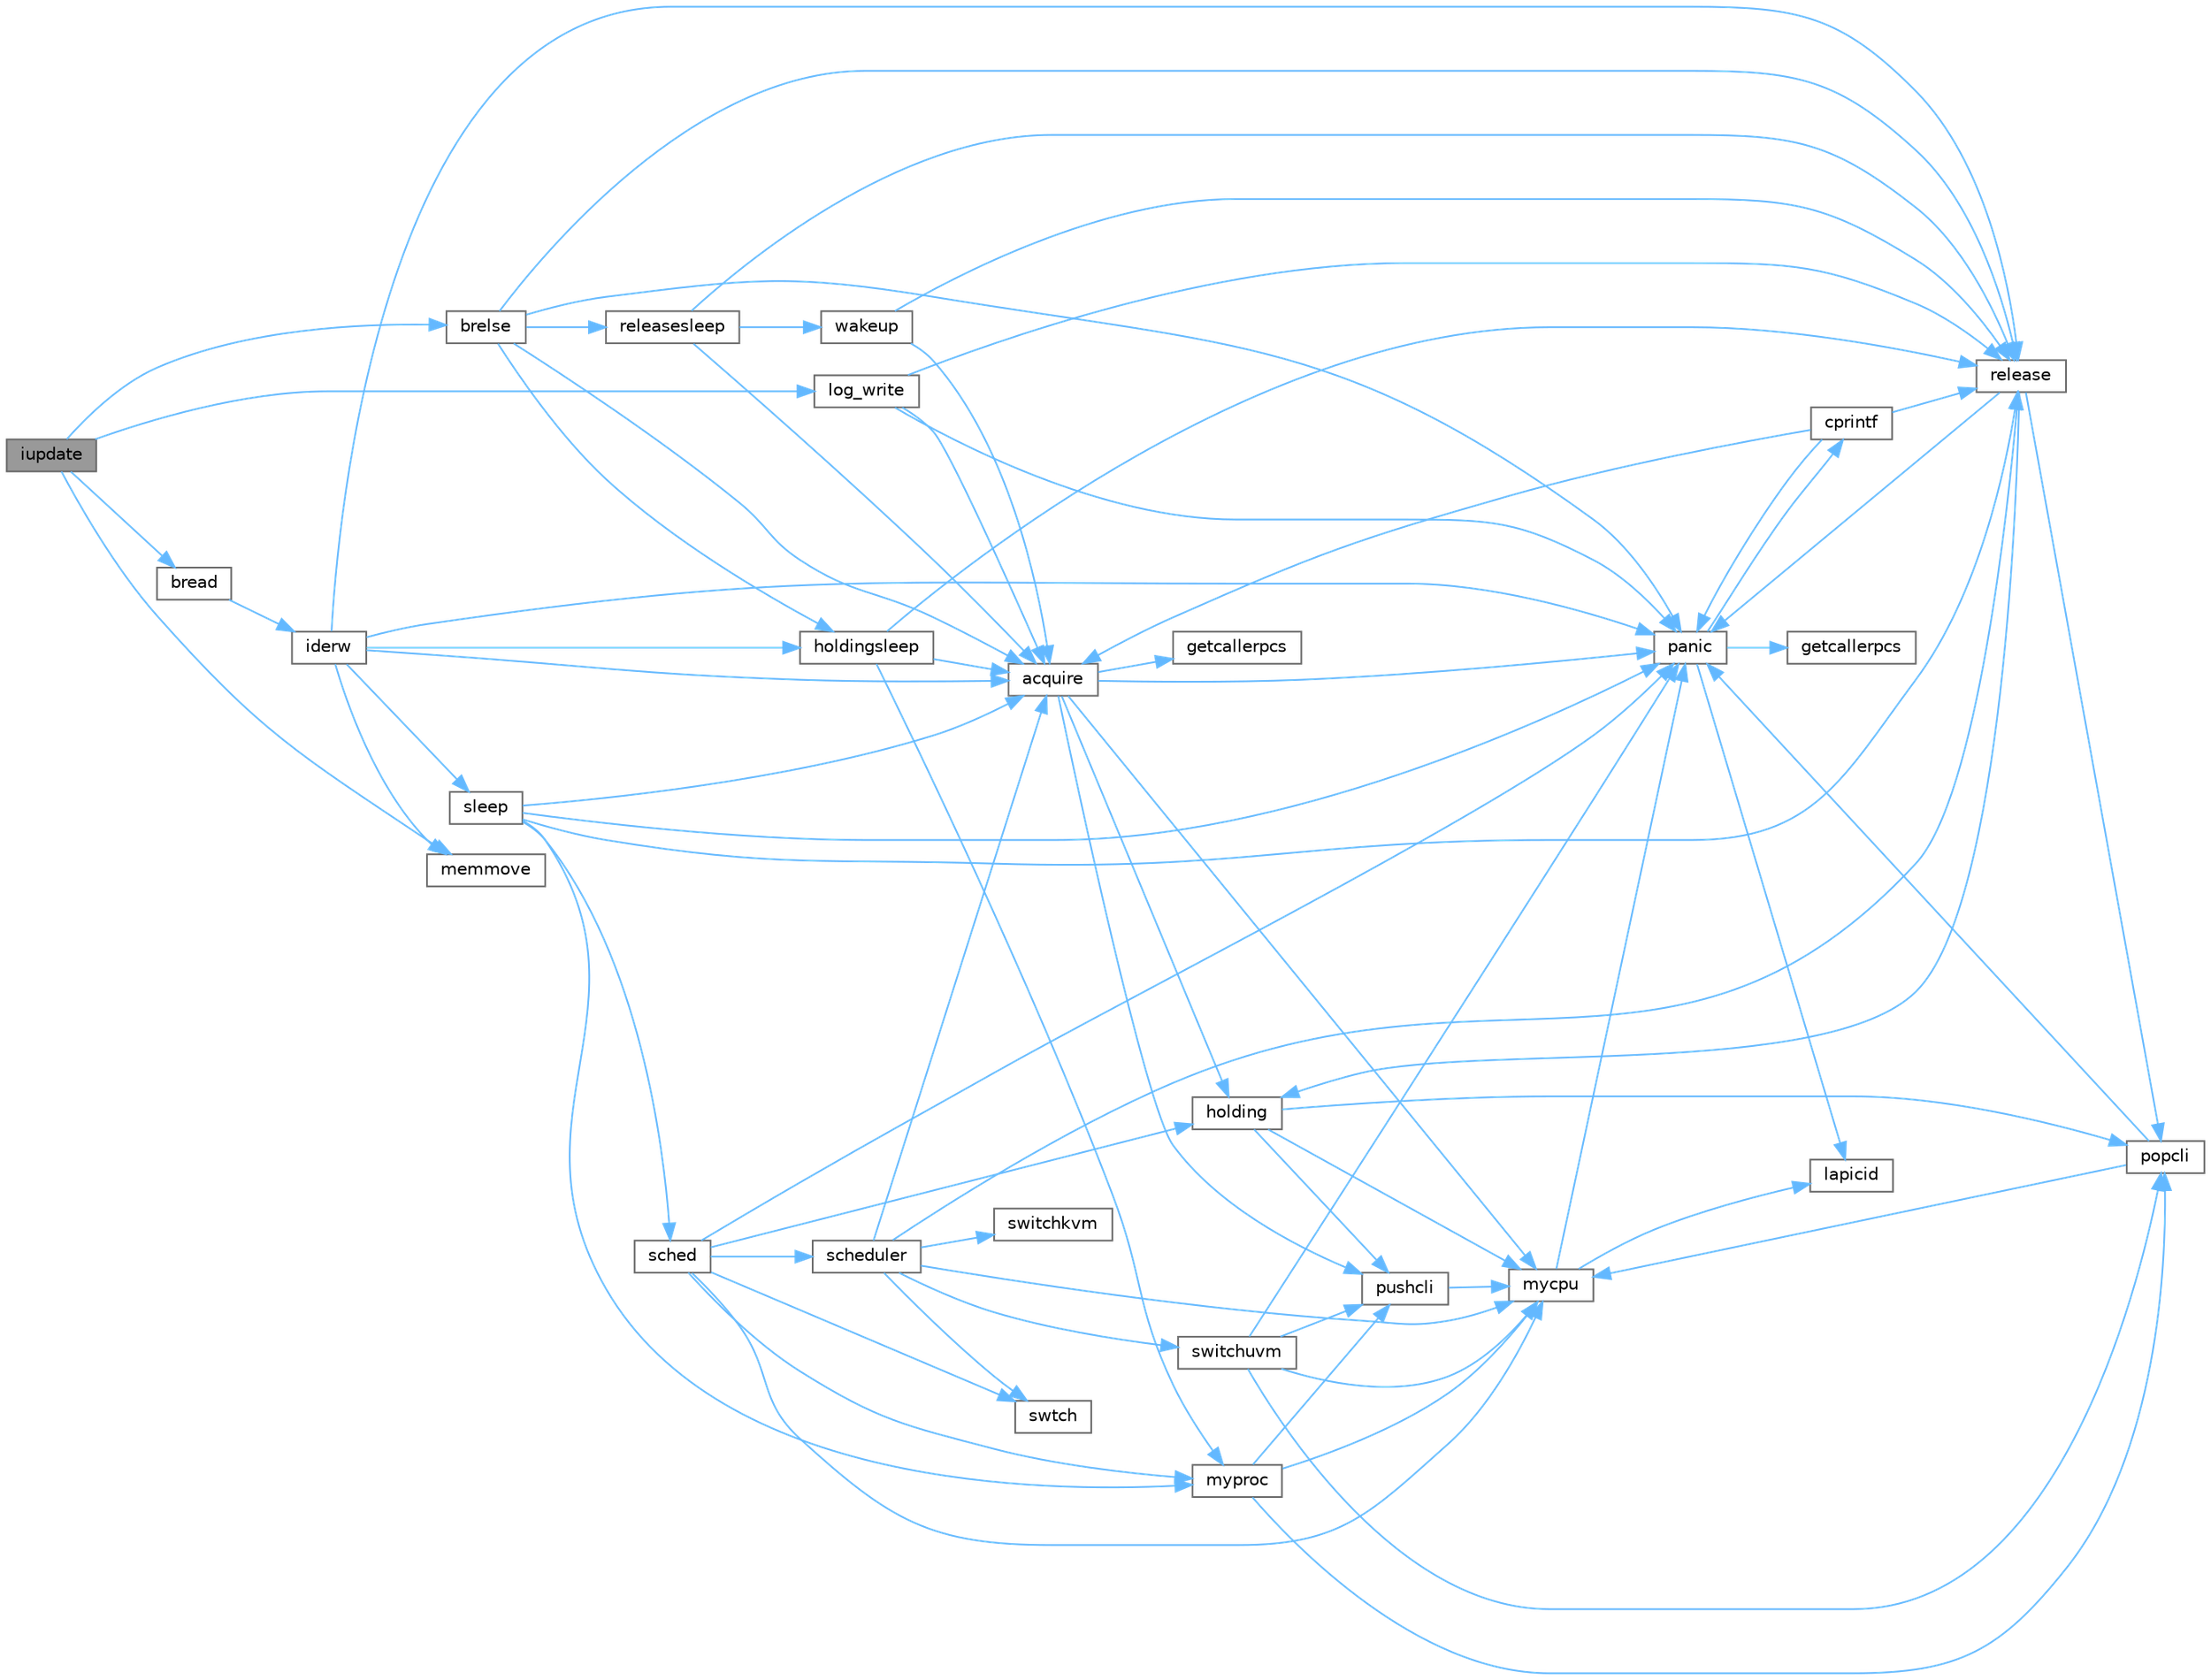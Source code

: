 digraph "iupdate"
{
 // LATEX_PDF_SIZE
  bgcolor="transparent";
  edge [fontname=Helvetica,fontsize=10,labelfontname=Helvetica,labelfontsize=10];
  node [fontname=Helvetica,fontsize=10,shape=box,height=0.2,width=0.4];
  rankdir="LR";
  Node1 [id="Node000001",label="iupdate",height=0.2,width=0.4,color="gray40", fillcolor="grey60", style="filled", fontcolor="black",tooltip=" "];
  Node1 -> Node2 [id="edge74_Node000001_Node000002",color="steelblue1",style="solid",tooltip=" "];
  Node2 [id="Node000002",label="bread",height=0.2,width=0.4,color="grey40", fillcolor="white", style="filled",URL="$dc/de6/bio_8c.html#a30b8d2ef2300ed8e3d879a428fe39898",tooltip=" "];
  Node2 -> Node3 [id="edge75_Node000002_Node000003",color="steelblue1",style="solid",tooltip=" "];
  Node3 [id="Node000003",label="iderw",height=0.2,width=0.4,color="grey40", fillcolor="white", style="filled",URL="$da/d9b/memide_8c.html#a7f36b008f02088c86f76e98e05b55af5",tooltip=" "];
  Node3 -> Node4 [id="edge76_Node000003_Node000004",color="steelblue1",style="solid",tooltip=" "];
  Node4 [id="Node000004",label="acquire",height=0.2,width=0.4,color="grey40", fillcolor="white", style="filled",URL="$d3/d2d/spinlock_8c.html#aed377f16a085b00de3a4b32392adbdfb",tooltip=" "];
  Node4 -> Node5 [id="edge77_Node000004_Node000005",color="steelblue1",style="solid",tooltip=" "];
  Node5 [id="Node000005",label="getcallerpcs",height=0.2,width=0.4,color="grey40", fillcolor="white", style="filled",URL="$d3/d2d/spinlock_8c.html#a6ac35304ea80f01086b47edcc2328010",tooltip=" "];
  Node4 -> Node6 [id="edge78_Node000004_Node000006",color="steelblue1",style="solid",tooltip=" "];
  Node6 [id="Node000006",label="holding",height=0.2,width=0.4,color="grey40", fillcolor="white", style="filled",URL="$d3/d2d/spinlock_8c.html#aea48df3e5cfb903179ad3dc78ab502d9",tooltip=" "];
  Node6 -> Node7 [id="edge79_Node000006_Node000007",color="steelblue1",style="solid",tooltip=" "];
  Node7 [id="Node000007",label="mycpu",height=0.2,width=0.4,color="grey40", fillcolor="white", style="filled",URL="$d3/dda/proc_8c.html#ad427959ad025dabd8cd393b27ec39160",tooltip=" "];
  Node7 -> Node8 [id="edge80_Node000007_Node000008",color="steelblue1",style="solid",tooltip=" "];
  Node8 [id="Node000008",label="lapicid",height=0.2,width=0.4,color="grey40", fillcolor="white", style="filled",URL="$dc/df6/lapic_8c.html#a627f7996b64f99d885244a5102c85164",tooltip=" "];
  Node7 -> Node9 [id="edge81_Node000007_Node000009",color="steelblue1",style="solid",tooltip=" "];
  Node9 [id="Node000009",label="panic",height=0.2,width=0.4,color="grey40", fillcolor="white", style="filled",URL="$d0/d56/console_8c.html#a95c0aca5d6d7487933984f08b189917a",tooltip=" "];
  Node9 -> Node10 [id="edge82_Node000009_Node000010",color="steelblue1",style="solid",tooltip=" "];
  Node10 [id="Node000010",label="cprintf",height=0.2,width=0.4,color="grey40", fillcolor="white", style="filled",URL="$d0/d56/console_8c.html#a90f0742d846503e4ed1804f1df421ec6",tooltip=" "];
  Node10 -> Node4 [id="edge83_Node000010_Node000004",color="steelblue1",style="solid",tooltip=" "];
  Node10 -> Node9 [id="edge84_Node000010_Node000009",color="steelblue1",style="solid",tooltip=" "];
  Node10 -> Node11 [id="edge85_Node000010_Node000011",color="steelblue1",style="solid",tooltip=" "];
  Node11 [id="Node000011",label="release",height=0.2,width=0.4,color="grey40", fillcolor="white", style="filled",URL="$d3/d2d/spinlock_8c.html#a1cee376aa9a00e754bf5481cd5f3d97b",tooltip=" "];
  Node11 -> Node6 [id="edge86_Node000011_Node000006",color="steelblue1",style="solid",tooltip=" "];
  Node11 -> Node9 [id="edge87_Node000011_Node000009",color="steelblue1",style="solid",tooltip=" "];
  Node11 -> Node12 [id="edge88_Node000011_Node000012",color="steelblue1",style="solid",tooltip=" "];
  Node12 [id="Node000012",label="popcli",height=0.2,width=0.4,color="grey40", fillcolor="white", style="filled",URL="$d3/d2d/spinlock_8c.html#ae3424f669269fef400ce29c3aeb43fdb",tooltip=" "];
  Node12 -> Node7 [id="edge89_Node000012_Node000007",color="steelblue1",style="solid",tooltip=" "];
  Node12 -> Node9 [id="edge90_Node000012_Node000009",color="steelblue1",style="solid",tooltip=" "];
  Node9 -> Node13 [id="edge91_Node000009_Node000013",color="steelblue1",style="solid",tooltip=" "];
  Node13 [id="Node000013",label="getcallerpcs",height=0.2,width=0.4,color="grey40", fillcolor="white", style="filled",URL="$d5/d64/defs_8h.html#a4105de9e2969515d6c6c795c4386f69f",tooltip=" "];
  Node9 -> Node8 [id="edge92_Node000009_Node000008",color="steelblue1",style="solid",tooltip=" "];
  Node6 -> Node12 [id="edge93_Node000006_Node000012",color="steelblue1",style="solid",tooltip=" "];
  Node6 -> Node14 [id="edge94_Node000006_Node000014",color="steelblue1",style="solid",tooltip=" "];
  Node14 [id="Node000014",label="pushcli",height=0.2,width=0.4,color="grey40", fillcolor="white", style="filled",URL="$d3/d2d/spinlock_8c.html#a206b749d1b7768dadce61cbcde7e0f1c",tooltip=" "];
  Node14 -> Node7 [id="edge95_Node000014_Node000007",color="steelblue1",style="solid",tooltip=" "];
  Node4 -> Node7 [id="edge96_Node000004_Node000007",color="steelblue1",style="solid",tooltip=" "];
  Node4 -> Node9 [id="edge97_Node000004_Node000009",color="steelblue1",style="solid",tooltip=" "];
  Node4 -> Node14 [id="edge98_Node000004_Node000014",color="steelblue1",style="solid",tooltip=" "];
  Node3 -> Node15 [id="edge99_Node000003_Node000015",color="steelblue1",style="solid",tooltip=" "];
  Node15 [id="Node000015",label="holdingsleep",height=0.2,width=0.4,color="grey40", fillcolor="white", style="filled",URL="$d8/dd1/sleeplock_8c.html#a6fdbe54cbecd8fc67d74793b27adcf05",tooltip=" "];
  Node15 -> Node4 [id="edge100_Node000015_Node000004",color="steelblue1",style="solid",tooltip=" "];
  Node15 -> Node16 [id="edge101_Node000015_Node000016",color="steelblue1",style="solid",tooltip=" "];
  Node16 [id="Node000016",label="myproc",height=0.2,width=0.4,color="grey40", fillcolor="white", style="filled",URL="$d3/dda/proc_8c.html#a41af0935f3989aae450cf8988cd9c3a9",tooltip=" "];
  Node16 -> Node7 [id="edge102_Node000016_Node000007",color="steelblue1",style="solid",tooltip=" "];
  Node16 -> Node12 [id="edge103_Node000016_Node000012",color="steelblue1",style="solid",tooltip=" "];
  Node16 -> Node14 [id="edge104_Node000016_Node000014",color="steelblue1",style="solid",tooltip=" "];
  Node15 -> Node11 [id="edge105_Node000015_Node000011",color="steelblue1",style="solid",tooltip=" "];
  Node3 -> Node17 [id="edge106_Node000003_Node000017",color="steelblue1",style="solid",tooltip=" "];
  Node17 [id="Node000017",label="memmove",height=0.2,width=0.4,color="grey40", fillcolor="white", style="filled",URL="$d1/db0/string_8c.html#a07f97e2ed1ce37955192d52de8f4911f",tooltip=" "];
  Node3 -> Node9 [id="edge107_Node000003_Node000009",color="steelblue1",style="solid",tooltip=" "];
  Node3 -> Node11 [id="edge108_Node000003_Node000011",color="steelblue1",style="solid",tooltip=" "];
  Node3 -> Node18 [id="edge109_Node000003_Node000018",color="steelblue1",style="solid",tooltip=" "];
  Node18 [id="Node000018",label="sleep",height=0.2,width=0.4,color="grey40", fillcolor="white", style="filled",URL="$d3/dda/proc_8c.html#ae70cc0370342e46f6db3bec367232457",tooltip=" "];
  Node18 -> Node4 [id="edge110_Node000018_Node000004",color="steelblue1",style="solid",tooltip=" "];
  Node18 -> Node16 [id="edge111_Node000018_Node000016",color="steelblue1",style="solid",tooltip=" "];
  Node18 -> Node9 [id="edge112_Node000018_Node000009",color="steelblue1",style="solid",tooltip=" "];
  Node18 -> Node11 [id="edge113_Node000018_Node000011",color="steelblue1",style="solid",tooltip=" "];
  Node18 -> Node19 [id="edge114_Node000018_Node000019",color="steelblue1",style="solid",tooltip=" "];
  Node19 [id="Node000019",label="sched",height=0.2,width=0.4,color="grey40", fillcolor="white", style="filled",URL="$d3/dda/proc_8c.html#ad788da91743c333b5bed7c4a0dd12365",tooltip=" "];
  Node19 -> Node6 [id="edge115_Node000019_Node000006",color="steelblue1",style="solid",tooltip=" "];
  Node19 -> Node7 [id="edge116_Node000019_Node000007",color="steelblue1",style="solid",tooltip=" "];
  Node19 -> Node16 [id="edge117_Node000019_Node000016",color="steelblue1",style="solid",tooltip=" "];
  Node19 -> Node9 [id="edge118_Node000019_Node000009",color="steelblue1",style="solid",tooltip=" "];
  Node19 -> Node20 [id="edge119_Node000019_Node000020",color="steelblue1",style="solid",tooltip=" "];
  Node20 [id="Node000020",label="scheduler",height=0.2,width=0.4,color="grey40", fillcolor="white", style="filled",URL="$d3/dda/proc_8c.html#a9fa00b0be5d3c4781048861e2506eb63",tooltip=" "];
  Node20 -> Node4 [id="edge120_Node000020_Node000004",color="steelblue1",style="solid",tooltip=" "];
  Node20 -> Node7 [id="edge121_Node000020_Node000007",color="steelblue1",style="solid",tooltip=" "];
  Node20 -> Node11 [id="edge122_Node000020_Node000011",color="steelblue1",style="solid",tooltip=" "];
  Node20 -> Node21 [id="edge123_Node000020_Node000021",color="steelblue1",style="solid",tooltip=" "];
  Node21 [id="Node000021",label="switchkvm",height=0.2,width=0.4,color="grey40", fillcolor="white", style="filled",URL="$de/de9/vm_8c.html#a02ca0670bc1fe12e38453082631ff360",tooltip=" "];
  Node20 -> Node22 [id="edge124_Node000020_Node000022",color="steelblue1",style="solid",tooltip=" "];
  Node22 [id="Node000022",label="switchuvm",height=0.2,width=0.4,color="grey40", fillcolor="white", style="filled",URL="$de/de9/vm_8c.html#a87c90f0ab2a1b11c2b55f4e483bb8493",tooltip=" "];
  Node22 -> Node7 [id="edge125_Node000022_Node000007",color="steelblue1",style="solid",tooltip=" "];
  Node22 -> Node9 [id="edge126_Node000022_Node000009",color="steelblue1",style="solid",tooltip=" "];
  Node22 -> Node12 [id="edge127_Node000022_Node000012",color="steelblue1",style="solid",tooltip=" "];
  Node22 -> Node14 [id="edge128_Node000022_Node000014",color="steelblue1",style="solid",tooltip=" "];
  Node20 -> Node23 [id="edge129_Node000020_Node000023",color="steelblue1",style="solid",tooltip=" "];
  Node23 [id="Node000023",label="swtch",height=0.2,width=0.4,color="grey40", fillcolor="white", style="filled",URL="$d5/d64/defs_8h.html#a1d9e7047d3dfb57809a2541d8387705e",tooltip=" "];
  Node19 -> Node23 [id="edge130_Node000019_Node000023",color="steelblue1",style="solid",tooltip=" "];
  Node1 -> Node24 [id="edge131_Node000001_Node000024",color="steelblue1",style="solid",tooltip=" "];
  Node24 [id="Node000024",label="brelse",height=0.2,width=0.4,color="grey40", fillcolor="white", style="filled",URL="$dc/de6/bio_8c.html#ab5335aeb503731104314321a78a6d727",tooltip=" "];
  Node24 -> Node4 [id="edge132_Node000024_Node000004",color="steelblue1",style="solid",tooltip=" "];
  Node24 -> Node15 [id="edge133_Node000024_Node000015",color="steelblue1",style="solid",tooltip=" "];
  Node24 -> Node9 [id="edge134_Node000024_Node000009",color="steelblue1",style="solid",tooltip=" "];
  Node24 -> Node11 [id="edge135_Node000024_Node000011",color="steelblue1",style="solid",tooltip=" "];
  Node24 -> Node25 [id="edge136_Node000024_Node000025",color="steelblue1",style="solid",tooltip=" "];
  Node25 [id="Node000025",label="releasesleep",height=0.2,width=0.4,color="grey40", fillcolor="white", style="filled",URL="$d8/dd1/sleeplock_8c.html#aa997067c2c9bfef15af6fa0a10c20f4a",tooltip=" "];
  Node25 -> Node4 [id="edge137_Node000025_Node000004",color="steelblue1",style="solid",tooltip=" "];
  Node25 -> Node11 [id="edge138_Node000025_Node000011",color="steelblue1",style="solid",tooltip=" "];
  Node25 -> Node26 [id="edge139_Node000025_Node000026",color="steelblue1",style="solid",tooltip=" "];
  Node26 [id="Node000026",label="wakeup",height=0.2,width=0.4,color="grey40", fillcolor="white", style="filled",URL="$d3/dda/proc_8c.html#a4a34d9f03e436cfa09b88f735f6ee952",tooltip=" "];
  Node26 -> Node4 [id="edge140_Node000026_Node000004",color="steelblue1",style="solid",tooltip=" "];
  Node26 -> Node11 [id="edge141_Node000026_Node000011",color="steelblue1",style="solid",tooltip=" "];
  Node1 -> Node27 [id="edge142_Node000001_Node000027",color="steelblue1",style="solid",tooltip=" "];
  Node27 [id="Node000027",label="log_write",height=0.2,width=0.4,color="grey40", fillcolor="white", style="filled",URL="$d7/df8/log_8c.html#a7eacb0fbebe5ce4c7d3ddea15908b13d",tooltip=" "];
  Node27 -> Node4 [id="edge143_Node000027_Node000004",color="steelblue1",style="solid",tooltip=" "];
  Node27 -> Node9 [id="edge144_Node000027_Node000009",color="steelblue1",style="solid",tooltip=" "];
  Node27 -> Node11 [id="edge145_Node000027_Node000011",color="steelblue1",style="solid",tooltip=" "];
  Node1 -> Node17 [id="edge146_Node000001_Node000017",color="steelblue1",style="solid",tooltip=" "];
}
